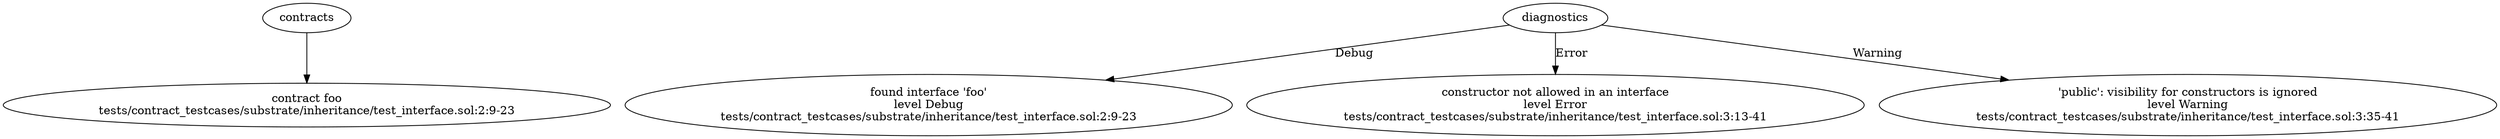 strict digraph "tests/contract_testcases/substrate/inheritance/test_interface.sol" {
	contract [label="contract foo\ntests/contract_testcases/substrate/inheritance/test_interface.sol:2:9-23"]
	diagnostic [label="found interface 'foo'\nlevel Debug\ntests/contract_testcases/substrate/inheritance/test_interface.sol:2:9-23"]
	diagnostic_5 [label="constructor not allowed in an interface\nlevel Error\ntests/contract_testcases/substrate/inheritance/test_interface.sol:3:13-41"]
	diagnostic_6 [label="'public': visibility for constructors is ignored\nlevel Warning\ntests/contract_testcases/substrate/inheritance/test_interface.sol:3:35-41"]
	contracts -> contract
	diagnostics -> diagnostic [label="Debug"]
	diagnostics -> diagnostic_5 [label="Error"]
	diagnostics -> diagnostic_6 [label="Warning"]
}
